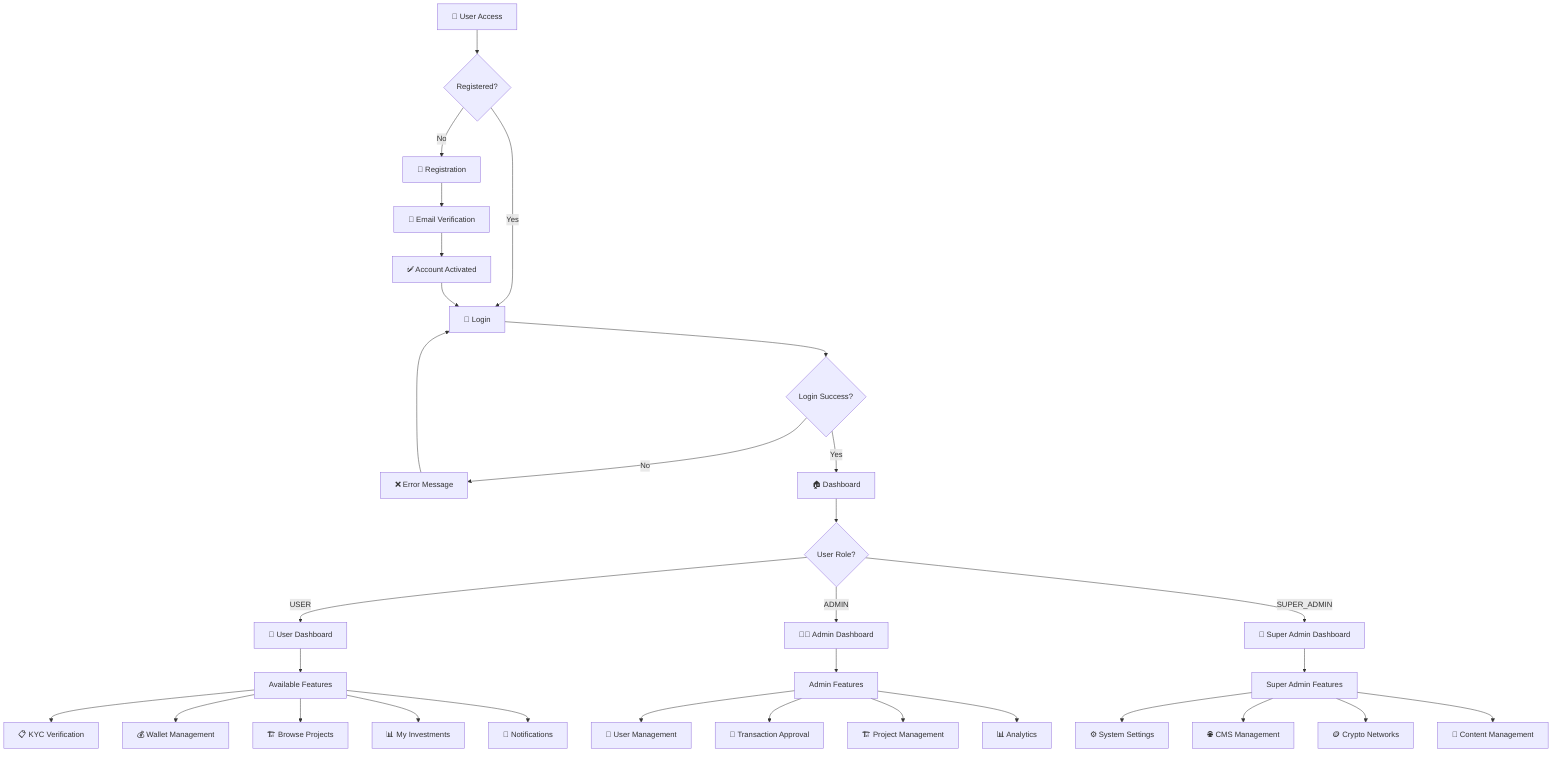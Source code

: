 flowchart TD
    A[👤 User Access] --> B{Registered?}
    B -->|No| C[📝 Registration]
    B -->|Yes| D[🔐 Login]
    
    C --> E[📧 Email Verification]
    E --> F[✅ Account Activated]
    F --> D
    
    D --> G{Login Success?}
    G -->|No| H[❌ Error Message]
    H --> D
    G -->|Yes| I[🏠 Dashboard]
    
    I --> J{User Role?}
    J -->|USER| K[👤 User Dashboard]
    J -->|ADMIN| L[👨‍💼 Admin Dashboard]
    J -->|SUPER_ADMIN| M[🔧 Super Admin Dashboard]
    
    %% User Flow
    K --> N[Available Features]
    N --> O[📋 KYC Verification]
    N --> P[💰 Wallet Management]
    N --> Q[🏗️ Browse Projects]
    N --> R[📊 My Investments]
    N --> S[🔔 Notifications]
    
    %% Admin Flow
    L --> T[Admin Features]
    T --> U[👥 User Management]
    T --> V[💸 Transaction Approval]
    T --> W[🏗️ Project Management]
    T --> X[📊 Analytics]
    
    %% Super Admin Flow
    M --> Y[Super Admin Features]
    Y --> Z[⚙️ System Settings]
    Y --> AA[🌐 CMS Management]
    Y --> BB[🪙 Crypto Networks]
    Y --> CC[📝 Content Management]